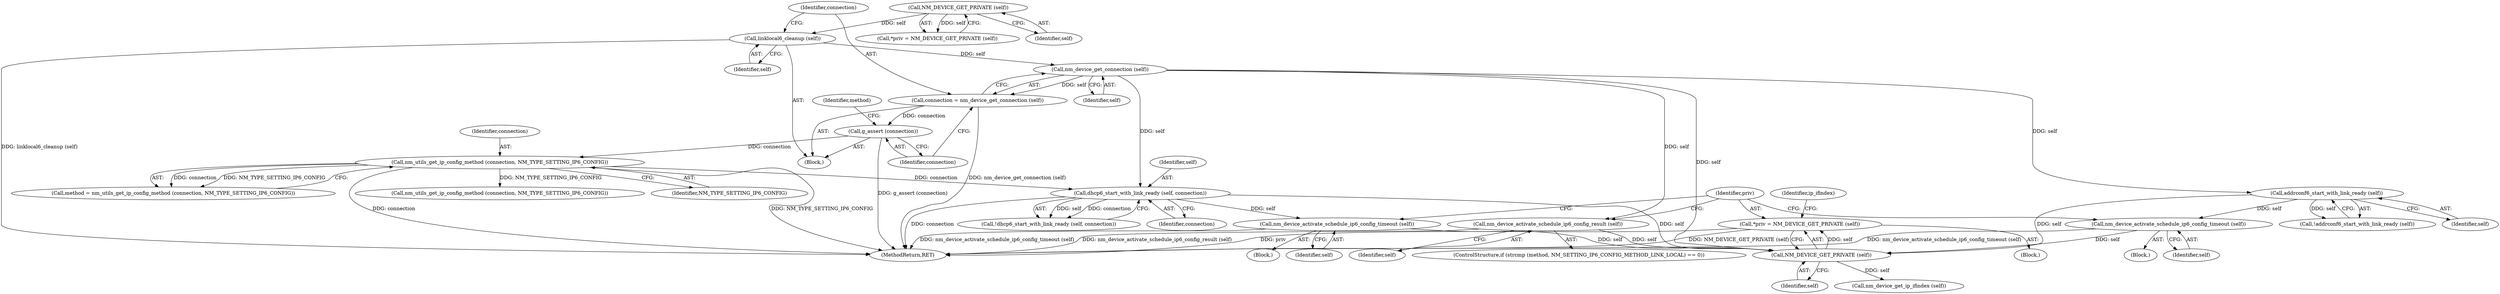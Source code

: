 digraph "0_NetworkManager_d5fc88e573fa58b93034b04d35a2454f5d28cad9@pointer" {
"1006894" [label="(Call,*priv = NM_DEVICE_GET_PRIVATE (self))"];
"1006896" [label="(Call,NM_DEVICE_GET_PRIVATE (self))"];
"1006874" [label="(Call,dhcp6_start_with_link_ready (self, connection))"];
"1006837" [label="(Call,nm_device_get_connection (self))"];
"1006833" [label="(Call,linklocal6_cleanup (self))"];
"1006819" [label="(Call,NM_DEVICE_GET_PRIVATE (self))"];
"1006843" [label="(Call,nm_utils_get_ip_config_method (connection, NM_TYPE_SETTING_IP6_CONFIG))"];
"1006839" [label="(Call,g_assert (connection))"];
"1006835" [label="(Call,connection = nm_device_get_connection (self))"];
"1006887" [label="(Call,nm_device_activate_schedule_ip6_config_result (self))"];
"1006859" [label="(Call,addrconf6_start_with_link_ready (self))"];
"1006862" [label="(Call,nm_device_activate_schedule_ip6_config_timeout (self))"];
"1006878" [label="(Call,nm_device_activate_schedule_ip6_config_timeout (self))"];
"1006834" [label="(Identifier,self)"];
"1006836" [label="(Identifier,connection)"];
"1006844" [label="(Identifier,connection)"];
"1006888" [label="(Identifier,self)"];
"1006835" [label="(Call,connection = nm_device_get_connection (self))"];
"1006858" [label="(Call,!addrconf6_start_with_link_ready (self))"];
"1006839" [label="(Call,g_assert (connection))"];
"1006900" [label="(Identifier,ip_ifindex)"];
"1006815" [label="(Block,)"];
"1006817" [label="(Call,*priv = NM_DEVICE_GET_PRIVATE (self))"];
"1006875" [label="(Identifier,self)"];
"1006873" [label="(Call,!dhcp6_start_with_link_ready (self, connection))"];
"1007031" [label="(Call,nm_utils_get_ip_config_method (connection, NM_TYPE_SETTING_IP6_CONFIG))"];
"1006892" [label="(Block,)"];
"1006894" [label="(Call,*priv = NM_DEVICE_GET_PRIVATE (self))"];
"1006876" [label="(Identifier,connection)"];
"1006878" [label="(Call,nm_device_activate_schedule_ip6_config_timeout (self))"];
"1006840" [label="(Identifier,connection)"];
"1006843" [label="(Call,nm_utils_get_ip_config_method (connection, NM_TYPE_SETTING_IP6_CONFIG))"];
"1006877" [label="(Block,)"];
"1006845" [label="(Identifier,NM_TYPE_SETTING_IP6_CONFIG)"];
"1006842" [label="(Identifier,method)"];
"1006874" [label="(Call,dhcp6_start_with_link_ready (self, connection))"];
"1006863" [label="(Identifier,self)"];
"1006897" [label="(Identifier,self)"];
"1006887" [label="(Call,nm_device_activate_schedule_ip6_config_result (self))"];
"1006879" [label="(Identifier,self)"];
"1006833" [label="(Call,linklocal6_cleanup (self))"];
"1006838" [label="(Identifier,self)"];
"1006820" [label="(Identifier,self)"];
"1006861" [label="(Block,)"];
"1006859" [label="(Call,addrconf6_start_with_link_ready (self))"];
"1006837" [label="(Call,nm_device_get_connection (self))"];
"1006895" [label="(Identifier,priv)"];
"1006862" [label="(Call,nm_device_activate_schedule_ip6_config_timeout (self))"];
"1006860" [label="(Identifier,self)"];
"1007368" [label="(MethodReturn,RET)"];
"1006819" [label="(Call,NM_DEVICE_GET_PRIVATE (self))"];
"1006841" [label="(Call,method = nm_utils_get_ip_config_method (connection, NM_TYPE_SETTING_IP6_CONFIG))"];
"1006881" [label="(ControlStructure,if (strcmp (method, NM_SETTING_IP6_CONFIG_METHOD_LINK_LOCAL) == 0))"];
"1006896" [label="(Call,NM_DEVICE_GET_PRIVATE (self))"];
"1006901" [label="(Call,nm_device_get_ip_ifindex (self))"];
"1006894" -> "1006892"  [label="AST: "];
"1006894" -> "1006896"  [label="CFG: "];
"1006895" -> "1006894"  [label="AST: "];
"1006896" -> "1006894"  [label="AST: "];
"1006900" -> "1006894"  [label="CFG: "];
"1006894" -> "1007368"  [label="DDG: priv"];
"1006894" -> "1007368"  [label="DDG: NM_DEVICE_GET_PRIVATE (self)"];
"1006896" -> "1006894"  [label="DDG: self"];
"1006896" -> "1006897"  [label="CFG: "];
"1006897" -> "1006896"  [label="AST: "];
"1006874" -> "1006896"  [label="DDG: self"];
"1006887" -> "1006896"  [label="DDG: self"];
"1006859" -> "1006896"  [label="DDG: self"];
"1006862" -> "1006896"  [label="DDG: self"];
"1006837" -> "1006896"  [label="DDG: self"];
"1006878" -> "1006896"  [label="DDG: self"];
"1006896" -> "1006901"  [label="DDG: self"];
"1006874" -> "1006873"  [label="AST: "];
"1006874" -> "1006876"  [label="CFG: "];
"1006875" -> "1006874"  [label="AST: "];
"1006876" -> "1006874"  [label="AST: "];
"1006873" -> "1006874"  [label="CFG: "];
"1006874" -> "1007368"  [label="DDG: connection"];
"1006874" -> "1006873"  [label="DDG: self"];
"1006874" -> "1006873"  [label="DDG: connection"];
"1006837" -> "1006874"  [label="DDG: self"];
"1006843" -> "1006874"  [label="DDG: connection"];
"1006874" -> "1006878"  [label="DDG: self"];
"1006837" -> "1006835"  [label="AST: "];
"1006837" -> "1006838"  [label="CFG: "];
"1006838" -> "1006837"  [label="AST: "];
"1006835" -> "1006837"  [label="CFG: "];
"1006837" -> "1006835"  [label="DDG: self"];
"1006833" -> "1006837"  [label="DDG: self"];
"1006837" -> "1006859"  [label="DDG: self"];
"1006837" -> "1006887"  [label="DDG: self"];
"1006833" -> "1006815"  [label="AST: "];
"1006833" -> "1006834"  [label="CFG: "];
"1006834" -> "1006833"  [label="AST: "];
"1006836" -> "1006833"  [label="CFG: "];
"1006833" -> "1007368"  [label="DDG: linklocal6_cleanup (self)"];
"1006819" -> "1006833"  [label="DDG: self"];
"1006819" -> "1006817"  [label="AST: "];
"1006819" -> "1006820"  [label="CFG: "];
"1006820" -> "1006819"  [label="AST: "];
"1006817" -> "1006819"  [label="CFG: "];
"1006819" -> "1006817"  [label="DDG: self"];
"1006843" -> "1006841"  [label="AST: "];
"1006843" -> "1006845"  [label="CFG: "];
"1006844" -> "1006843"  [label="AST: "];
"1006845" -> "1006843"  [label="AST: "];
"1006841" -> "1006843"  [label="CFG: "];
"1006843" -> "1007368"  [label="DDG: NM_TYPE_SETTING_IP6_CONFIG"];
"1006843" -> "1007368"  [label="DDG: connection"];
"1006843" -> "1006841"  [label="DDG: connection"];
"1006843" -> "1006841"  [label="DDG: NM_TYPE_SETTING_IP6_CONFIG"];
"1006839" -> "1006843"  [label="DDG: connection"];
"1006843" -> "1007031"  [label="DDG: NM_TYPE_SETTING_IP6_CONFIG"];
"1006839" -> "1006815"  [label="AST: "];
"1006839" -> "1006840"  [label="CFG: "];
"1006840" -> "1006839"  [label="AST: "];
"1006842" -> "1006839"  [label="CFG: "];
"1006839" -> "1007368"  [label="DDG: g_assert (connection)"];
"1006835" -> "1006839"  [label="DDG: connection"];
"1006835" -> "1006815"  [label="AST: "];
"1006836" -> "1006835"  [label="AST: "];
"1006840" -> "1006835"  [label="CFG: "];
"1006835" -> "1007368"  [label="DDG: nm_device_get_connection (self)"];
"1006887" -> "1006881"  [label="AST: "];
"1006887" -> "1006888"  [label="CFG: "];
"1006888" -> "1006887"  [label="AST: "];
"1006895" -> "1006887"  [label="CFG: "];
"1006887" -> "1007368"  [label="DDG: nm_device_activate_schedule_ip6_config_result (self)"];
"1006859" -> "1006858"  [label="AST: "];
"1006859" -> "1006860"  [label="CFG: "];
"1006860" -> "1006859"  [label="AST: "];
"1006858" -> "1006859"  [label="CFG: "];
"1006859" -> "1006858"  [label="DDG: self"];
"1006859" -> "1006862"  [label="DDG: self"];
"1006862" -> "1006861"  [label="AST: "];
"1006862" -> "1006863"  [label="CFG: "];
"1006863" -> "1006862"  [label="AST: "];
"1006895" -> "1006862"  [label="CFG: "];
"1006862" -> "1007368"  [label="DDG: nm_device_activate_schedule_ip6_config_timeout (self)"];
"1006878" -> "1006877"  [label="AST: "];
"1006878" -> "1006879"  [label="CFG: "];
"1006879" -> "1006878"  [label="AST: "];
"1006895" -> "1006878"  [label="CFG: "];
"1006878" -> "1007368"  [label="DDG: nm_device_activate_schedule_ip6_config_timeout (self)"];
}
